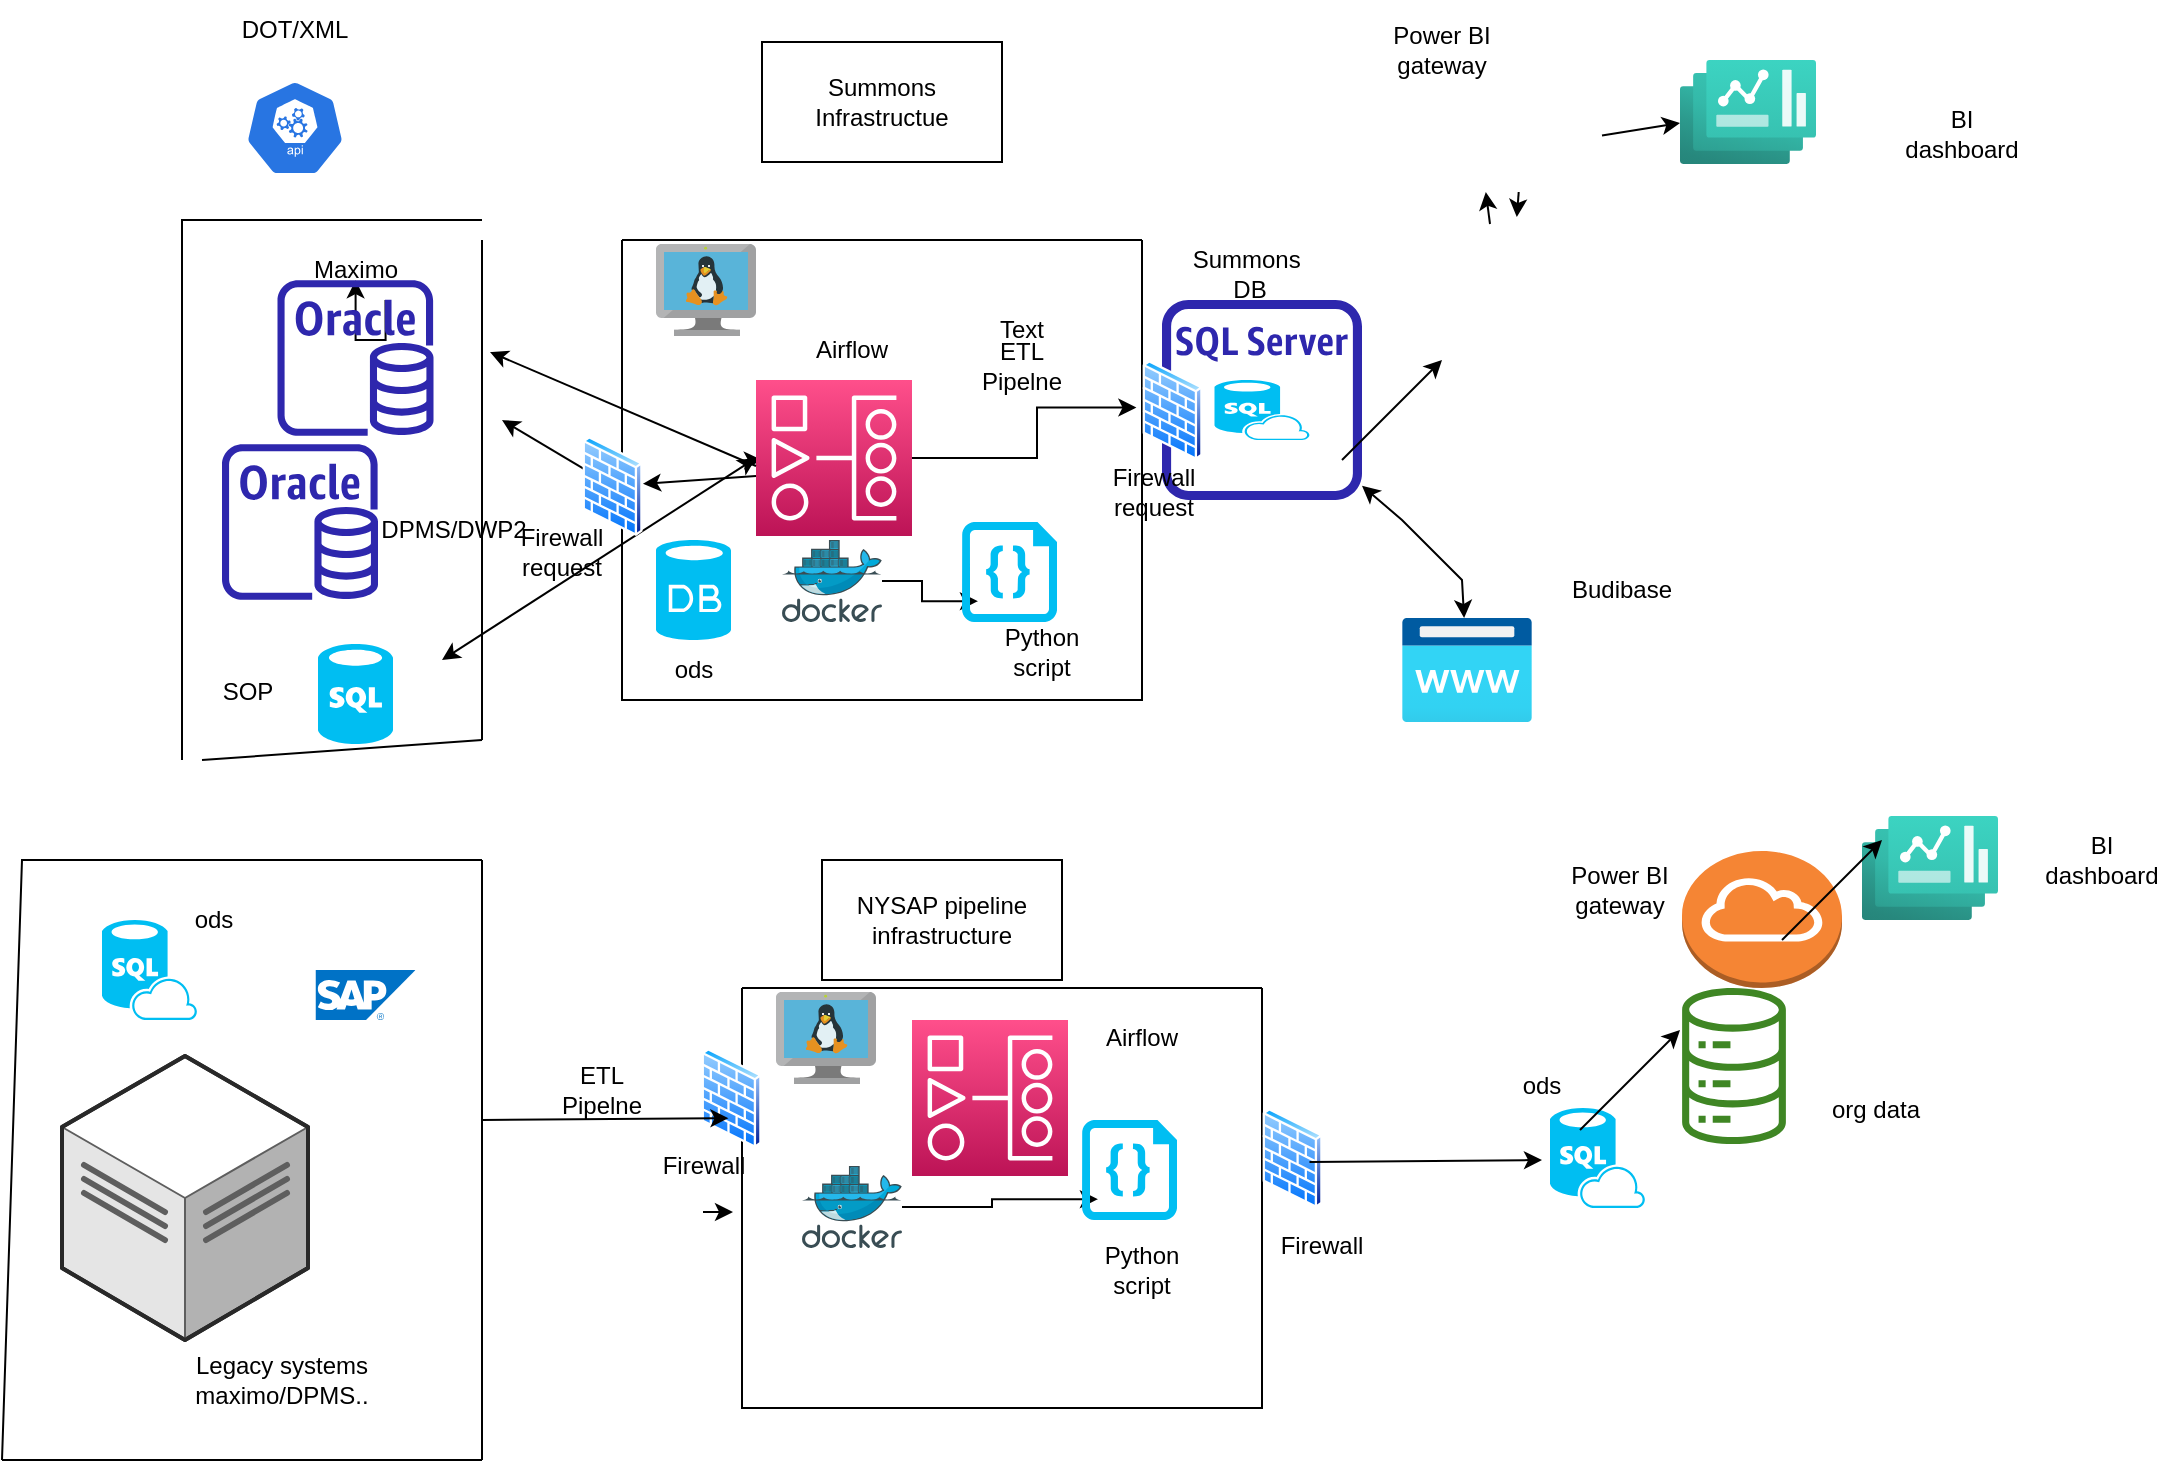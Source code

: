 <mxfile version="21.6.8" type="github">
  <diagram name="Page-1" id="aUZGe2AHAqZRRzVn2fox">
    <mxGraphModel dx="1921" dy="581" grid="1" gridSize="10" guides="1" tooltips="1" connect="1" arrows="1" fold="1" page="1" pageScale="1" pageWidth="850" pageHeight="1100" math="0" shadow="0">
      <root>
        <mxCell id="0" />
        <mxCell id="1" parent="0" />
        <mxCell id="Eo7Du1HbmGVPHumB-nzo-1" value="" style="sketch=0;html=1;dashed=0;whitespace=wrap;fillColor=#2875E2;strokeColor=#ffffff;points=[[0.005,0.63,0],[0.1,0.2,0],[0.9,0.2,0],[0.5,0,0],[0.995,0.63,0],[0.72,0.99,0],[0.5,1,0],[0.28,0.99,0]];verticalLabelPosition=bottom;align=center;verticalAlign=top;shape=mxgraph.kubernetes.icon;prIcon=api" vertex="1" parent="1">
          <mxGeometry x="91.5" y="50" width="50" height="48" as="geometry" />
        </mxCell>
        <mxCell id="Eo7Du1HbmGVPHumB-nzo-4" value="" style="verticalLabelPosition=bottom;html=1;verticalAlign=top;align=center;strokeColor=none;fillColor=#00BEF2;shape=mxgraph.azure.sql_database;" vertex="1" parent="1">
          <mxGeometry x="128" y="332" width="37.5" height="50" as="geometry" />
        </mxCell>
        <mxCell id="Eo7Du1HbmGVPHumB-nzo-5" value="" style="endArrow=none;html=1;rounded=0;" edge="1" parent="1">
          <mxGeometry width="50" height="50" relative="1" as="geometry">
            <mxPoint x="210" y="380" as="sourcePoint" />
            <mxPoint x="210" y="130" as="targetPoint" />
          </mxGeometry>
        </mxCell>
        <mxCell id="Eo7Du1HbmGVPHumB-nzo-6" value="" style="endArrow=none;html=1;rounded=0;" edge="1" parent="1">
          <mxGeometry width="50" height="50" relative="1" as="geometry">
            <mxPoint x="60" y="390" as="sourcePoint" />
            <mxPoint x="210" y="120" as="targetPoint" />
            <Array as="points">
              <mxPoint x="60" y="120" />
            </Array>
          </mxGeometry>
        </mxCell>
        <mxCell id="Eo7Du1HbmGVPHumB-nzo-8" value="" style="endArrow=none;html=1;rounded=0;" edge="1" parent="1">
          <mxGeometry width="50" height="50" relative="1" as="geometry">
            <mxPoint x="210" y="380" as="sourcePoint" />
            <mxPoint x="70" y="390" as="targetPoint" />
          </mxGeometry>
        </mxCell>
        <mxCell id="Eo7Du1HbmGVPHumB-nzo-10" value="" style="endArrow=classic;html=1;rounded=0;" edge="1" parent="1" source="Eo7Du1HbmGVPHumB-nzo-15">
          <mxGeometry width="50" height="50" relative="1" as="geometry">
            <mxPoint x="210" y="240" as="sourcePoint" />
            <mxPoint x="350" y="240" as="targetPoint" />
          </mxGeometry>
        </mxCell>
        <mxCell id="Eo7Du1HbmGVPHumB-nzo-11" value="" style="verticalLabelPosition=bottom;html=1;verticalAlign=top;align=center;strokeColor=none;fillColor=#00BEF2;shape=mxgraph.azure.sql_database_sql_azure;" vertex="1" parent="1">
          <mxGeometry x="576.25" y="200" width="47.5" height="30" as="geometry" />
        </mxCell>
        <mxCell id="Eo7Du1HbmGVPHumB-nzo-13" value="" style="sketch=0;outlineConnect=0;fontColor=#232F3E;gradientColor=none;fillColor=#2E27AD;strokeColor=none;dashed=0;verticalLabelPosition=bottom;verticalAlign=top;align=center;html=1;fontSize=12;fontStyle=0;aspect=fixed;pointerEvents=1;shape=mxgraph.aws4.rds_sql_server_instance_alt;" vertex="1" parent="1">
          <mxGeometry x="550" y="160" width="100" height="100" as="geometry" />
        </mxCell>
        <mxCell id="Eo7Du1HbmGVPHumB-nzo-16" style="edgeStyle=orthogonalEdgeStyle;rounded=0;orthogonalLoop=1;jettySize=auto;html=1;entryX=-0.128;entryY=0.538;entryDx=0;entryDy=0;entryPerimeter=0;" edge="1" parent="1" source="Eo7Du1HbmGVPHumB-nzo-15" target="Eo7Du1HbmGVPHumB-nzo-13">
          <mxGeometry relative="1" as="geometry" />
        </mxCell>
        <mxCell id="Eo7Du1HbmGVPHumB-nzo-15" value="" style="sketch=0;points=[[0,0,0],[0.25,0,0],[0.5,0,0],[0.75,0,0],[1,0,0],[0,1,0],[0.25,1,0],[0.5,1,0],[0.75,1,0],[1,1,0],[0,0.25,0],[0,0.5,0],[0,0.75,0],[1,0.25,0],[1,0.5,0],[1,0.75,0]];outlineConnect=0;fontColor=#232F3E;gradientColor=#FF4F8B;gradientDirection=north;fillColor=#BC1356;strokeColor=#ffffff;dashed=0;verticalLabelPosition=bottom;verticalAlign=top;align=center;html=1;fontSize=12;fontStyle=0;aspect=fixed;shape=mxgraph.aws4.resourceIcon;resIcon=mxgraph.aws4.managed_workflows_for_apache_airflow;" vertex="1" parent="1">
          <mxGeometry x="347" y="200" width="78" height="78" as="geometry" />
        </mxCell>
        <mxCell id="Eo7Du1HbmGVPHumB-nzo-17" value="" style="endArrow=classic;html=1;rounded=0;" edge="1" parent="1">
          <mxGeometry width="50" height="50" relative="1" as="geometry">
            <mxPoint x="347" y="243" as="sourcePoint" />
            <mxPoint x="214" y="186" as="targetPoint" />
          </mxGeometry>
        </mxCell>
        <mxCell id="Eo7Du1HbmGVPHumB-nzo-18" value="" style="endArrow=classic;html=1;rounded=0;" edge="1" parent="1" source="Eo7Du1HbmGVPHumB-nzo-39">
          <mxGeometry width="50" height="50" relative="1" as="geometry">
            <mxPoint x="347" y="248" as="sourcePoint" />
            <mxPoint x="220" y="220" as="targetPoint" />
          </mxGeometry>
        </mxCell>
        <mxCell id="Eo7Du1HbmGVPHumB-nzo-19" value="" style="endArrow=classic;startArrow=classic;html=1;rounded=0;entryX=0;entryY=0.5;entryDx=0;entryDy=0;entryPerimeter=0;" edge="1" parent="1" target="Eo7Du1HbmGVPHumB-nzo-15">
          <mxGeometry width="50" height="50" relative="1" as="geometry">
            <mxPoint x="190" y="340" as="sourcePoint" />
            <mxPoint x="240" y="290" as="targetPoint" />
          </mxGeometry>
        </mxCell>
        <mxCell id="Eo7Du1HbmGVPHumB-nzo-23" value="" style="swimlane;startSize=0;" vertex="1" parent="1">
          <mxGeometry x="280" y="130" width="260" height="230" as="geometry" />
        </mxCell>
        <mxCell id="Eo7Du1HbmGVPHumB-nzo-25" value="" style="image;sketch=0;aspect=fixed;html=1;points=[];align=center;fontSize=12;image=img/lib/mscae/VM_Linux.svg;" vertex="1" parent="Eo7Du1HbmGVPHumB-nzo-23">
          <mxGeometry x="17" y="2" width="50" height="46" as="geometry" />
        </mxCell>
        <mxCell id="Eo7Du1HbmGVPHumB-nzo-32" style="edgeStyle=orthogonalEdgeStyle;rounded=0;orthogonalLoop=1;jettySize=auto;html=1;entryX=0.168;entryY=0.792;entryDx=0;entryDy=0;entryPerimeter=0;" edge="1" parent="Eo7Du1HbmGVPHumB-nzo-23" source="Eo7Du1HbmGVPHumB-nzo-27" target="Eo7Du1HbmGVPHumB-nzo-28">
          <mxGeometry relative="1" as="geometry" />
        </mxCell>
        <mxCell id="Eo7Du1HbmGVPHumB-nzo-27" value="" style="image;sketch=0;aspect=fixed;html=1;points=[];align=center;fontSize=12;image=img/lib/mscae/Docker.svg;" vertex="1" parent="Eo7Du1HbmGVPHumB-nzo-23">
          <mxGeometry x="80" y="150" width="50" height="41" as="geometry" />
        </mxCell>
        <mxCell id="Eo7Du1HbmGVPHumB-nzo-28" value="" style="verticalLabelPosition=bottom;html=1;verticalAlign=top;align=center;strokeColor=none;fillColor=#00BEF2;shape=mxgraph.azure.code_file;pointerEvents=1;" vertex="1" parent="Eo7Du1HbmGVPHumB-nzo-23">
          <mxGeometry x="170" y="141" width="47.5" height="50" as="geometry" />
        </mxCell>
        <mxCell id="Eo7Du1HbmGVPHumB-nzo-40" value="" style="image;aspect=fixed;perimeter=ellipsePerimeter;html=1;align=center;shadow=0;dashed=0;spacingTop=3;image=img/lib/active_directory/firewall.svg;" vertex="1" parent="Eo7Du1HbmGVPHumB-nzo-23">
          <mxGeometry x="260" y="60" width="30.5" height="50" as="geometry" />
        </mxCell>
        <mxCell id="Eo7Du1HbmGVPHumB-nzo-86" value="Airflow" style="text;html=1;strokeColor=none;fillColor=none;align=center;verticalAlign=middle;whiteSpace=wrap;rounded=0;" vertex="1" parent="Eo7Du1HbmGVPHumB-nzo-23">
          <mxGeometry x="85" y="40" width="60" height="30" as="geometry" />
        </mxCell>
        <mxCell id="Eo7Du1HbmGVPHumB-nzo-88" value="ETL Pipelne" style="text;html=1;strokeColor=none;fillColor=none;align=center;verticalAlign=middle;whiteSpace=wrap;rounded=0;" vertex="1" parent="Eo7Du1HbmGVPHumB-nzo-23">
          <mxGeometry x="170" y="48" width="60" height="30" as="geometry" />
        </mxCell>
        <mxCell id="Eo7Du1HbmGVPHumB-nzo-87" value="Python script" style="text;html=1;strokeColor=none;fillColor=none;align=center;verticalAlign=middle;whiteSpace=wrap;rounded=0;" vertex="1" parent="Eo7Du1HbmGVPHumB-nzo-23">
          <mxGeometry x="180" y="191" width="60" height="30" as="geometry" />
        </mxCell>
        <mxCell id="Eo7Du1HbmGVPHumB-nzo-111" value="" style="verticalLabelPosition=bottom;html=1;verticalAlign=top;align=center;strokeColor=none;fillColor=#00BEF2;shape=mxgraph.azure.database;" vertex="1" parent="Eo7Du1HbmGVPHumB-nzo-23">
          <mxGeometry x="17" y="150" width="37.5" height="50" as="geometry" />
        </mxCell>
        <mxCell id="Eo7Du1HbmGVPHumB-nzo-113" value="ods" style="text;html=1;strokeColor=none;fillColor=none;align=center;verticalAlign=middle;whiteSpace=wrap;rounded=0;" vertex="1" parent="Eo7Du1HbmGVPHumB-nzo-23">
          <mxGeometry x="6" y="200" width="60" height="30" as="geometry" />
        </mxCell>
        <mxCell id="Eo7Du1HbmGVPHumB-nzo-29" value="" style="image;aspect=fixed;html=1;points=[];align=center;fontSize=12;image=img/lib/azure2/app_services/App_Service_Domains.svg;" vertex="1" parent="1">
          <mxGeometry x="670" y="319" width="65" height="52" as="geometry" />
        </mxCell>
        <mxCell id="Eo7Du1HbmGVPHumB-nzo-33" value="" style="endArrow=classic;html=1;rounded=0;" edge="1" parent="1">
          <mxGeometry width="50" height="50" relative="1" as="geometry">
            <mxPoint x="640" y="240" as="sourcePoint" />
            <mxPoint x="690" y="190" as="targetPoint" />
          </mxGeometry>
        </mxCell>
        <mxCell id="Eo7Du1HbmGVPHumB-nzo-35" value="" style="image;aspect=fixed;html=1;points=[];align=center;fontSize=12;image=img/lib/azure2/other/Dashboard_Hub.svg;" vertex="1" parent="1">
          <mxGeometry x="809" y="40" width="68" height="52" as="geometry" />
        </mxCell>
        <mxCell id="Eo7Du1HbmGVPHumB-nzo-37" value="" style="endArrow=classic;html=1;rounded=0;" edge="1" parent="1" target="Eo7Du1HbmGVPHumB-nzo-35">
          <mxGeometry width="50" height="50" relative="1" as="geometry">
            <mxPoint x="770" y="77.79" as="sourcePoint" />
            <mxPoint x="744" y="102" as="targetPoint" />
          </mxGeometry>
        </mxCell>
        <mxCell id="Eo7Du1HbmGVPHumB-nzo-38" value="" style="endArrow=classic;startArrow=classic;html=1;rounded=0;" edge="1" parent="1" source="Eo7Du1HbmGVPHumB-nzo-13" target="Eo7Du1HbmGVPHumB-nzo-29">
          <mxGeometry width="50" height="50" relative="1" as="geometry">
            <mxPoint x="640" y="290" as="sourcePoint" />
            <mxPoint x="690" y="250" as="targetPoint" />
            <Array as="points">
              <mxPoint x="670" y="270" />
              <mxPoint x="700" y="300" />
            </Array>
          </mxGeometry>
        </mxCell>
        <mxCell id="Eo7Du1HbmGVPHumB-nzo-42" value="" style="endArrow=classic;html=1;rounded=0;" edge="1" parent="1" target="Eo7Du1HbmGVPHumB-nzo-39">
          <mxGeometry width="50" height="50" relative="1" as="geometry">
            <mxPoint x="347" y="248" as="sourcePoint" />
            <mxPoint x="220" y="220" as="targetPoint" />
          </mxGeometry>
        </mxCell>
        <mxCell id="Eo7Du1HbmGVPHumB-nzo-39" value="" style="image;aspect=fixed;perimeter=ellipsePerimeter;html=1;align=center;shadow=0;dashed=0;spacingTop=3;image=img/lib/active_directory/firewall.svg;" vertex="1" parent="1">
          <mxGeometry x="260" y="228" width="30.5" height="50" as="geometry" />
        </mxCell>
        <mxCell id="Eo7Du1HbmGVPHumB-nzo-43" value="Summons Infrastructue&lt;br&gt;" style="rounded=0;whiteSpace=wrap;html=1;" vertex="1" parent="1">
          <mxGeometry x="350" y="31" width="120" height="60" as="geometry" />
        </mxCell>
        <mxCell id="Eo7Du1HbmGVPHumB-nzo-45" value="" style="endArrow=classic;html=1;rounded=0;" edge="1" parent="1">
          <mxGeometry width="50" height="50" relative="1" as="geometry">
            <mxPoint x="728.354" y="106" as="sourcePoint" />
            <mxPoint x="727.409" y="118.5" as="targetPoint" />
          </mxGeometry>
        </mxCell>
        <mxCell id="Eo7Du1HbmGVPHumB-nzo-47" value="NYSAP pipeline infrastructure" style="rounded=0;whiteSpace=wrap;html=1;" vertex="1" parent="1">
          <mxGeometry x="380" y="440" width="120" height="60" as="geometry" />
        </mxCell>
        <mxCell id="Eo7Du1HbmGVPHumB-nzo-51" value="" style="endArrow=none;html=1;rounded=0;" edge="1" parent="1">
          <mxGeometry width="50" height="50" relative="1" as="geometry">
            <mxPoint x="-30" y="740" as="sourcePoint" />
            <mxPoint x="210" y="440" as="targetPoint" />
            <Array as="points">
              <mxPoint x="-20" y="440" />
            </Array>
          </mxGeometry>
        </mxCell>
        <mxCell id="Eo7Du1HbmGVPHumB-nzo-52" value="" style="endArrow=none;html=1;rounded=0;" edge="1" parent="1">
          <mxGeometry width="50" height="50" relative="1" as="geometry">
            <mxPoint x="210" y="740" as="sourcePoint" />
            <mxPoint x="210" y="440" as="targetPoint" />
          </mxGeometry>
        </mxCell>
        <mxCell id="Eo7Du1HbmGVPHumB-nzo-53" value="" style="endArrow=none;html=1;rounded=0;" edge="1" parent="1">
          <mxGeometry width="50" height="50" relative="1" as="geometry">
            <mxPoint x="-30" y="740" as="sourcePoint" />
            <mxPoint x="210" y="740" as="targetPoint" />
          </mxGeometry>
        </mxCell>
        <mxCell id="Eo7Du1HbmGVPHumB-nzo-54" value="" style="verticalLabelPosition=bottom;html=1;verticalAlign=top;align=center;strokeColor=none;fillColor=#00BEF2;shape=mxgraph.azure.sql_database_sql_azure;" vertex="1" parent="1">
          <mxGeometry x="20" y="470" width="47.5" height="50" as="geometry" />
        </mxCell>
        <mxCell id="Eo7Du1HbmGVPHumB-nzo-56" value="ods" style="text;html=1;strokeColor=none;fillColor=none;align=center;verticalAlign=middle;whiteSpace=wrap;rounded=0;" vertex="1" parent="1">
          <mxGeometry x="46" y="454.75" width="60" height="30" as="geometry" />
        </mxCell>
        <mxCell id="Eo7Du1HbmGVPHumB-nzo-59" value="" style="verticalLabelPosition=bottom;html=1;verticalAlign=top;strokeWidth=1;align=center;outlineConnect=0;dashed=0;outlineConnect=0;shape=mxgraph.aws3d.dataCenter;strokeColor=#5E5E5E;aspect=fixed;" vertex="1" parent="1">
          <mxGeometry y="538" width="123" height="142" as="geometry" />
        </mxCell>
        <mxCell id="Eo7Du1HbmGVPHumB-nzo-60" value="Legacy systems maximo/DPMS.." style="text;html=1;strokeColor=none;fillColor=none;align=center;verticalAlign=middle;whiteSpace=wrap;rounded=0;" vertex="1" parent="1">
          <mxGeometry x="60" y="680" width="100" height="40" as="geometry" />
        </mxCell>
        <mxCell id="Eo7Du1HbmGVPHumB-nzo-62" value="" style="image;sketch=0;aspect=fixed;html=1;points=[];align=center;fontSize=12;image=img/lib/mscae/SAP_HANA_on_Azure.svg;" vertex="1" parent="1">
          <mxGeometry x="126.75" y="495" width="50" height="25" as="geometry" />
        </mxCell>
        <mxCell id="Eo7Du1HbmGVPHumB-nzo-63" value="" style="swimlane;startSize=0;" vertex="1" parent="1">
          <mxGeometry x="340" y="504" width="260" height="210" as="geometry" />
        </mxCell>
        <mxCell id="Eo7Du1HbmGVPHumB-nzo-64" value="" style="image;sketch=0;aspect=fixed;html=1;points=[];align=center;fontSize=12;image=img/lib/mscae/VM_Linux.svg;" vertex="1" parent="Eo7Du1HbmGVPHumB-nzo-63">
          <mxGeometry x="17" y="2" width="50" height="46" as="geometry" />
        </mxCell>
        <mxCell id="Eo7Du1HbmGVPHumB-nzo-65" style="edgeStyle=orthogonalEdgeStyle;rounded=0;orthogonalLoop=1;jettySize=auto;html=1;entryX=0.168;entryY=0.792;entryDx=0;entryDy=0;entryPerimeter=0;" edge="1" parent="Eo7Du1HbmGVPHumB-nzo-63" source="Eo7Du1HbmGVPHumB-nzo-66" target="Eo7Du1HbmGVPHumB-nzo-67">
          <mxGeometry relative="1" as="geometry" />
        </mxCell>
        <mxCell id="Eo7Du1HbmGVPHumB-nzo-66" value="" style="image;sketch=0;aspect=fixed;html=1;points=[];align=center;fontSize=12;image=img/lib/mscae/Docker.svg;" vertex="1" parent="Eo7Du1HbmGVPHumB-nzo-63">
          <mxGeometry x="30" y="89" width="50" height="41" as="geometry" />
        </mxCell>
        <mxCell id="Eo7Du1HbmGVPHumB-nzo-67" value="" style="verticalLabelPosition=bottom;html=1;verticalAlign=top;align=center;strokeColor=none;fillColor=#00BEF2;shape=mxgraph.azure.code_file;pointerEvents=1;" vertex="1" parent="Eo7Du1HbmGVPHumB-nzo-63">
          <mxGeometry x="170" y="66" width="47.5" height="50" as="geometry" />
        </mxCell>
        <mxCell id="Eo7Du1HbmGVPHumB-nzo-68" value="" style="image;aspect=fixed;perimeter=ellipsePerimeter;html=1;align=center;shadow=0;dashed=0;spacingTop=3;image=img/lib/active_directory/firewall.svg;" vertex="1" parent="Eo7Du1HbmGVPHumB-nzo-63">
          <mxGeometry x="260" y="60" width="30.5" height="50" as="geometry" />
        </mxCell>
        <mxCell id="Eo7Du1HbmGVPHumB-nzo-70" value="" style="sketch=0;points=[[0,0,0],[0.25,0,0],[0.5,0,0],[0.75,0,0],[1,0,0],[0,1,0],[0.25,1,0],[0.5,1,0],[0.75,1,0],[1,1,0],[0,0.25,0],[0,0.5,0],[0,0.75,0],[1,0.25,0],[1,0.5,0],[1,0.75,0]];outlineConnect=0;fontColor=#232F3E;gradientColor=#FF4F8B;gradientDirection=north;fillColor=#BC1356;strokeColor=#ffffff;dashed=0;verticalLabelPosition=bottom;verticalAlign=top;align=center;html=1;fontSize=12;fontStyle=0;aspect=fixed;shape=mxgraph.aws4.resourceIcon;resIcon=mxgraph.aws4.managed_workflows_for_apache_airflow;" vertex="1" parent="Eo7Du1HbmGVPHumB-nzo-63">
          <mxGeometry x="85" y="16" width="78" height="78" as="geometry" />
        </mxCell>
        <mxCell id="Eo7Du1HbmGVPHumB-nzo-79" value="" style="image;aspect=fixed;perimeter=ellipsePerimeter;html=1;align=center;shadow=0;dashed=0;spacingTop=3;image=img/lib/active_directory/firewall.svg;" vertex="1" parent="Eo7Du1HbmGVPHumB-nzo-63">
          <mxGeometry x="-20.5" y="30" width="30.5" height="50" as="geometry" />
        </mxCell>
        <mxCell id="Eo7Du1HbmGVPHumB-nzo-100" value="Python script" style="text;html=1;strokeColor=none;fillColor=none;align=center;verticalAlign=middle;whiteSpace=wrap;rounded=0;" vertex="1" parent="Eo7Du1HbmGVPHumB-nzo-63">
          <mxGeometry x="170" y="126" width="60" height="30" as="geometry" />
        </mxCell>
        <mxCell id="Eo7Du1HbmGVPHumB-nzo-101" value="Airflow" style="text;html=1;strokeColor=none;fillColor=none;align=center;verticalAlign=middle;whiteSpace=wrap;rounded=0;" vertex="1" parent="Eo7Du1HbmGVPHumB-nzo-63">
          <mxGeometry x="170" y="10" width="60" height="30" as="geometry" />
        </mxCell>
        <mxCell id="Eo7Du1HbmGVPHumB-nzo-69" value="" style="endArrow=classic;html=1;rounded=0;entryX=-0.026;entryY=0.31;entryDx=0;entryDy=0;entryPerimeter=0;" edge="1" parent="1" target="Eo7Du1HbmGVPHumB-nzo-63">
          <mxGeometry width="50" height="50" relative="1" as="geometry">
            <mxPoint x="210" y="570" as="sourcePoint" />
            <mxPoint x="330" y="580" as="targetPoint" />
          </mxGeometry>
        </mxCell>
        <mxCell id="Eo7Du1HbmGVPHumB-nzo-71" value="" style="verticalLabelPosition=bottom;html=1;verticalAlign=top;align=center;strokeColor=none;fillColor=#00BEF2;shape=mxgraph.azure.sql_database_sql_azure;" vertex="1" parent="1">
          <mxGeometry x="744" y="564" width="47.5" height="50" as="geometry" />
        </mxCell>
        <mxCell id="Eo7Du1HbmGVPHumB-nzo-72" value="" style="endArrow=classic;html=1;rounded=0;" edge="1" parent="1">
          <mxGeometry width="50" height="50" relative="1" as="geometry">
            <mxPoint x="623.75" y="591" as="sourcePoint" />
            <mxPoint x="740" y="590" as="targetPoint" />
          </mxGeometry>
        </mxCell>
        <mxCell id="Eo7Du1HbmGVPHumB-nzo-73" value="" style="sketch=0;outlineConnect=0;fontColor=#232F3E;gradientColor=none;fillColor=#3F8624;strokeColor=none;dashed=0;verticalLabelPosition=bottom;verticalAlign=top;align=center;html=1;fontSize=12;fontStyle=0;aspect=fixed;pointerEvents=1;shape=mxgraph.aws4.iot_analytics_data_store;" vertex="1" parent="1">
          <mxGeometry x="809" y="504" width="54" height="78" as="geometry" />
        </mxCell>
        <mxCell id="Eo7Du1HbmGVPHumB-nzo-74" value="" style="endArrow=classic;html=1;rounded=0;" edge="1" parent="1">
          <mxGeometry width="50" height="50" relative="1" as="geometry">
            <mxPoint x="759" y="575" as="sourcePoint" />
            <mxPoint x="809" y="525" as="targetPoint" />
          </mxGeometry>
        </mxCell>
        <mxCell id="Eo7Du1HbmGVPHumB-nzo-75" value="" style="outlineConnect=0;dashed=0;verticalLabelPosition=bottom;verticalAlign=top;align=center;html=1;shape=mxgraph.aws3.internet_gateway;fillColor=#F58534;gradientColor=none;direction=east;" vertex="1" parent="1">
          <mxGeometry x="810" y="435.5" width="80" height="68.5" as="geometry" />
        </mxCell>
        <mxCell id="Eo7Du1HbmGVPHumB-nzo-76" value="" style="image;aspect=fixed;html=1;points=[];align=center;fontSize=12;image=img/lib/azure2/other/Dashboard_Hub.svg;" vertex="1" parent="1">
          <mxGeometry x="900" y="418" width="68" height="52" as="geometry" />
        </mxCell>
        <mxCell id="Eo7Du1HbmGVPHumB-nzo-78" value="" style="endArrow=classic;html=1;rounded=0;" edge="1" parent="1">
          <mxGeometry width="50" height="50" relative="1" as="geometry">
            <mxPoint x="860" y="480" as="sourcePoint" />
            <mxPoint x="910" y="430" as="targetPoint" />
          </mxGeometry>
        </mxCell>
        <mxCell id="Eo7Du1HbmGVPHumB-nzo-80" value="DOT/XML" style="text;html=1;strokeColor=none;fillColor=none;align=center;verticalAlign=middle;whiteSpace=wrap;rounded=0;" vertex="1" parent="1">
          <mxGeometry x="83" y="10" width="67" height="30" as="geometry" />
        </mxCell>
        <mxCell id="Eo7Du1HbmGVPHumB-nzo-81" value="Maximo" style="text;html=1;strokeColor=none;fillColor=none;align=center;verticalAlign=middle;whiteSpace=wrap;rounded=0;" vertex="1" parent="1">
          <mxGeometry x="116.75" y="130" width="60" height="30" as="geometry" />
        </mxCell>
        <mxCell id="Eo7Du1HbmGVPHumB-nzo-85" value="SOP" style="text;html=1;strokeColor=none;fillColor=none;align=center;verticalAlign=middle;whiteSpace=wrap;rounded=0;" vertex="1" parent="1">
          <mxGeometry x="63" y="341" width="60" height="30" as="geometry" />
        </mxCell>
        <mxCell id="Eo7Du1HbmGVPHumB-nzo-89" value="Firewall request&lt;br&gt;" style="text;html=1;strokeColor=none;fillColor=none;align=center;verticalAlign=middle;whiteSpace=wrap;rounded=0;" vertex="1" parent="1">
          <mxGeometry x="220" y="271" width="60" height="30" as="geometry" />
        </mxCell>
        <mxCell id="Eo7Du1HbmGVPHumB-nzo-90" value="Firewall request&lt;br&gt;" style="text;html=1;strokeColor=none;fillColor=none;align=center;verticalAlign=middle;whiteSpace=wrap;rounded=0;" vertex="1" parent="1">
          <mxGeometry x="516.25" y="241" width="60" height="30" as="geometry" />
        </mxCell>
        <mxCell id="Eo7Du1HbmGVPHumB-nzo-91" value="Summons&amp;nbsp; DB" style="text;html=1;strokeColor=none;fillColor=none;align=center;verticalAlign=middle;whiteSpace=wrap;rounded=0;" vertex="1" parent="1">
          <mxGeometry x="564" y="132" width="60" height="30" as="geometry" />
        </mxCell>
        <mxCell id="Eo7Du1HbmGVPHumB-nzo-93" value="Power BI gateway" style="text;html=1;strokeColor=none;fillColor=none;align=center;verticalAlign=middle;whiteSpace=wrap;rounded=0;" vertex="1" parent="1">
          <mxGeometry x="660" y="20" width="60" height="30" as="geometry" />
        </mxCell>
        <mxCell id="Eo7Du1HbmGVPHumB-nzo-94" value="Budibase" style="text;html=1;strokeColor=none;fillColor=none;align=center;verticalAlign=middle;whiteSpace=wrap;rounded=0;" vertex="1" parent="1">
          <mxGeometry x="750" y="290" width="60" height="30" as="geometry" />
        </mxCell>
        <mxCell id="Eo7Du1HbmGVPHumB-nzo-95" value="BI dashboard&lt;br&gt;" style="text;html=1;strokeColor=none;fillColor=none;align=center;verticalAlign=middle;whiteSpace=wrap;rounded=0;" vertex="1" parent="1">
          <mxGeometry x="920" y="62" width="60" height="30" as="geometry" />
        </mxCell>
        <mxCell id="Eo7Du1HbmGVPHumB-nzo-97" value="Firewall" style="text;html=1;strokeColor=none;fillColor=none;align=center;verticalAlign=middle;whiteSpace=wrap;rounded=0;" vertex="1" parent="1">
          <mxGeometry x="290.5" y="570" width="60" height="46" as="geometry" />
        </mxCell>
        <mxCell id="Eo7Du1HbmGVPHumB-nzo-98" value="ETL Pipelne" style="text;html=1;strokeColor=none;fillColor=none;align=center;verticalAlign=middle;whiteSpace=wrap;rounded=0;" vertex="1" parent="1">
          <mxGeometry x="240" y="540" width="60" height="30" as="geometry" />
        </mxCell>
        <mxCell id="Eo7Du1HbmGVPHumB-nzo-99" style="edgeStyle=orthogonalEdgeStyle;rounded=0;orthogonalLoop=1;jettySize=auto;html=1;exitX=0.5;exitY=1;exitDx=0;exitDy=0;entryX=0.75;entryY=1;entryDx=0;entryDy=0;" edge="1" parent="1" source="Eo7Du1HbmGVPHumB-nzo-97" target="Eo7Du1HbmGVPHumB-nzo-97">
          <mxGeometry relative="1" as="geometry" />
        </mxCell>
        <mxCell id="Eo7Du1HbmGVPHumB-nzo-102" value="Firewall" style="text;html=1;strokeColor=none;fillColor=none;align=center;verticalAlign=middle;whiteSpace=wrap;rounded=0;" vertex="1" parent="1">
          <mxGeometry x="600" y="610" width="60" height="46" as="geometry" />
        </mxCell>
        <mxCell id="Eo7Du1HbmGVPHumB-nzo-103" value="ods" style="text;html=1;strokeColor=none;fillColor=none;align=center;verticalAlign=middle;whiteSpace=wrap;rounded=0;" vertex="1" parent="1">
          <mxGeometry x="710" y="538" width="60" height="30" as="geometry" />
        </mxCell>
        <mxCell id="Eo7Du1HbmGVPHumB-nzo-104" value="org data" style="text;html=1;strokeColor=none;fillColor=none;align=center;verticalAlign=middle;whiteSpace=wrap;rounded=0;" vertex="1" parent="1">
          <mxGeometry x="877" y="550" width="60" height="30" as="geometry" />
        </mxCell>
        <mxCell id="Eo7Du1HbmGVPHumB-nzo-105" value="Power BI gateway" style="text;html=1;strokeColor=none;fillColor=none;align=center;verticalAlign=middle;whiteSpace=wrap;rounded=0;" vertex="1" parent="1">
          <mxGeometry x="749" y="440" width="60" height="30" as="geometry" />
        </mxCell>
        <mxCell id="Eo7Du1HbmGVPHumB-nzo-106" value="BI dashboard&lt;br&gt;" style="text;html=1;strokeColor=none;fillColor=none;align=center;verticalAlign=middle;whiteSpace=wrap;rounded=0;" vertex="1" parent="1">
          <mxGeometry x="990" y="424.75" width="60" height="30" as="geometry" />
        </mxCell>
        <mxCell id="Eo7Du1HbmGVPHumB-nzo-112" value="Text" style="text;html=1;strokeColor=none;fillColor=none;align=center;verticalAlign=middle;whiteSpace=wrap;rounded=0;" vertex="1" parent="1">
          <mxGeometry x="450" y="160" width="60" height="30" as="geometry" />
        </mxCell>
        <mxCell id="Eo7Du1HbmGVPHumB-nzo-115" value="" style="edgeStyle=orthogonalEdgeStyle;rounded=0;orthogonalLoop=1;jettySize=auto;html=1;exitX=0.75;exitY=1;exitDx=0;exitDy=0;" edge="1" parent="1" source="Eo7Du1HbmGVPHumB-nzo-81" target="Eo7Du1HbmGVPHumB-nzo-2">
          <mxGeometry relative="1" as="geometry">
            <mxPoint x="162" y="160" as="sourcePoint" />
            <mxPoint x="147" y="160" as="targetPoint" />
          </mxGeometry>
        </mxCell>
        <mxCell id="Eo7Du1HbmGVPHumB-nzo-2" value="" style="sketch=0;outlineConnect=0;fontColor=#232F3E;gradientColor=none;fillColor=#2E27AD;strokeColor=none;dashed=0;verticalLabelPosition=bottom;verticalAlign=top;align=center;html=1;fontSize=12;fontStyle=0;aspect=fixed;pointerEvents=1;shape=mxgraph.aws4.rds_oracle_instance;" vertex="1" parent="1">
          <mxGeometry x="107.75" y="150" width="78" height="78" as="geometry" />
        </mxCell>
        <mxCell id="Eo7Du1HbmGVPHumB-nzo-116" value="" style="sketch=0;outlineConnect=0;fontColor=#232F3E;gradientColor=none;fillColor=#2E27AD;strokeColor=none;dashed=0;verticalLabelPosition=bottom;verticalAlign=top;align=center;html=1;fontSize=12;fontStyle=0;aspect=fixed;pointerEvents=1;shape=mxgraph.aws4.rds_oracle_instance;" vertex="1" parent="1">
          <mxGeometry x="80" y="232" width="78" height="78" as="geometry" />
        </mxCell>
        <mxCell id="Eo7Du1HbmGVPHumB-nzo-117" value="DPMS/DWP2" style="text;html=1;strokeColor=none;fillColor=none;align=center;verticalAlign=middle;whiteSpace=wrap;rounded=0;" vertex="1" parent="1">
          <mxGeometry x="165.5" y="260" width="60" height="30" as="geometry" />
        </mxCell>
        <mxCell id="Eo7Du1HbmGVPHumB-nzo-118" value="" style="endArrow=classic;html=1;rounded=0;" edge="1" parent="1">
          <mxGeometry width="50" height="50" relative="1" as="geometry">
            <mxPoint x="714" y="122" as="sourcePoint" />
            <mxPoint x="711.913" y="106" as="targetPoint" />
          </mxGeometry>
        </mxCell>
      </root>
    </mxGraphModel>
  </diagram>
</mxfile>
